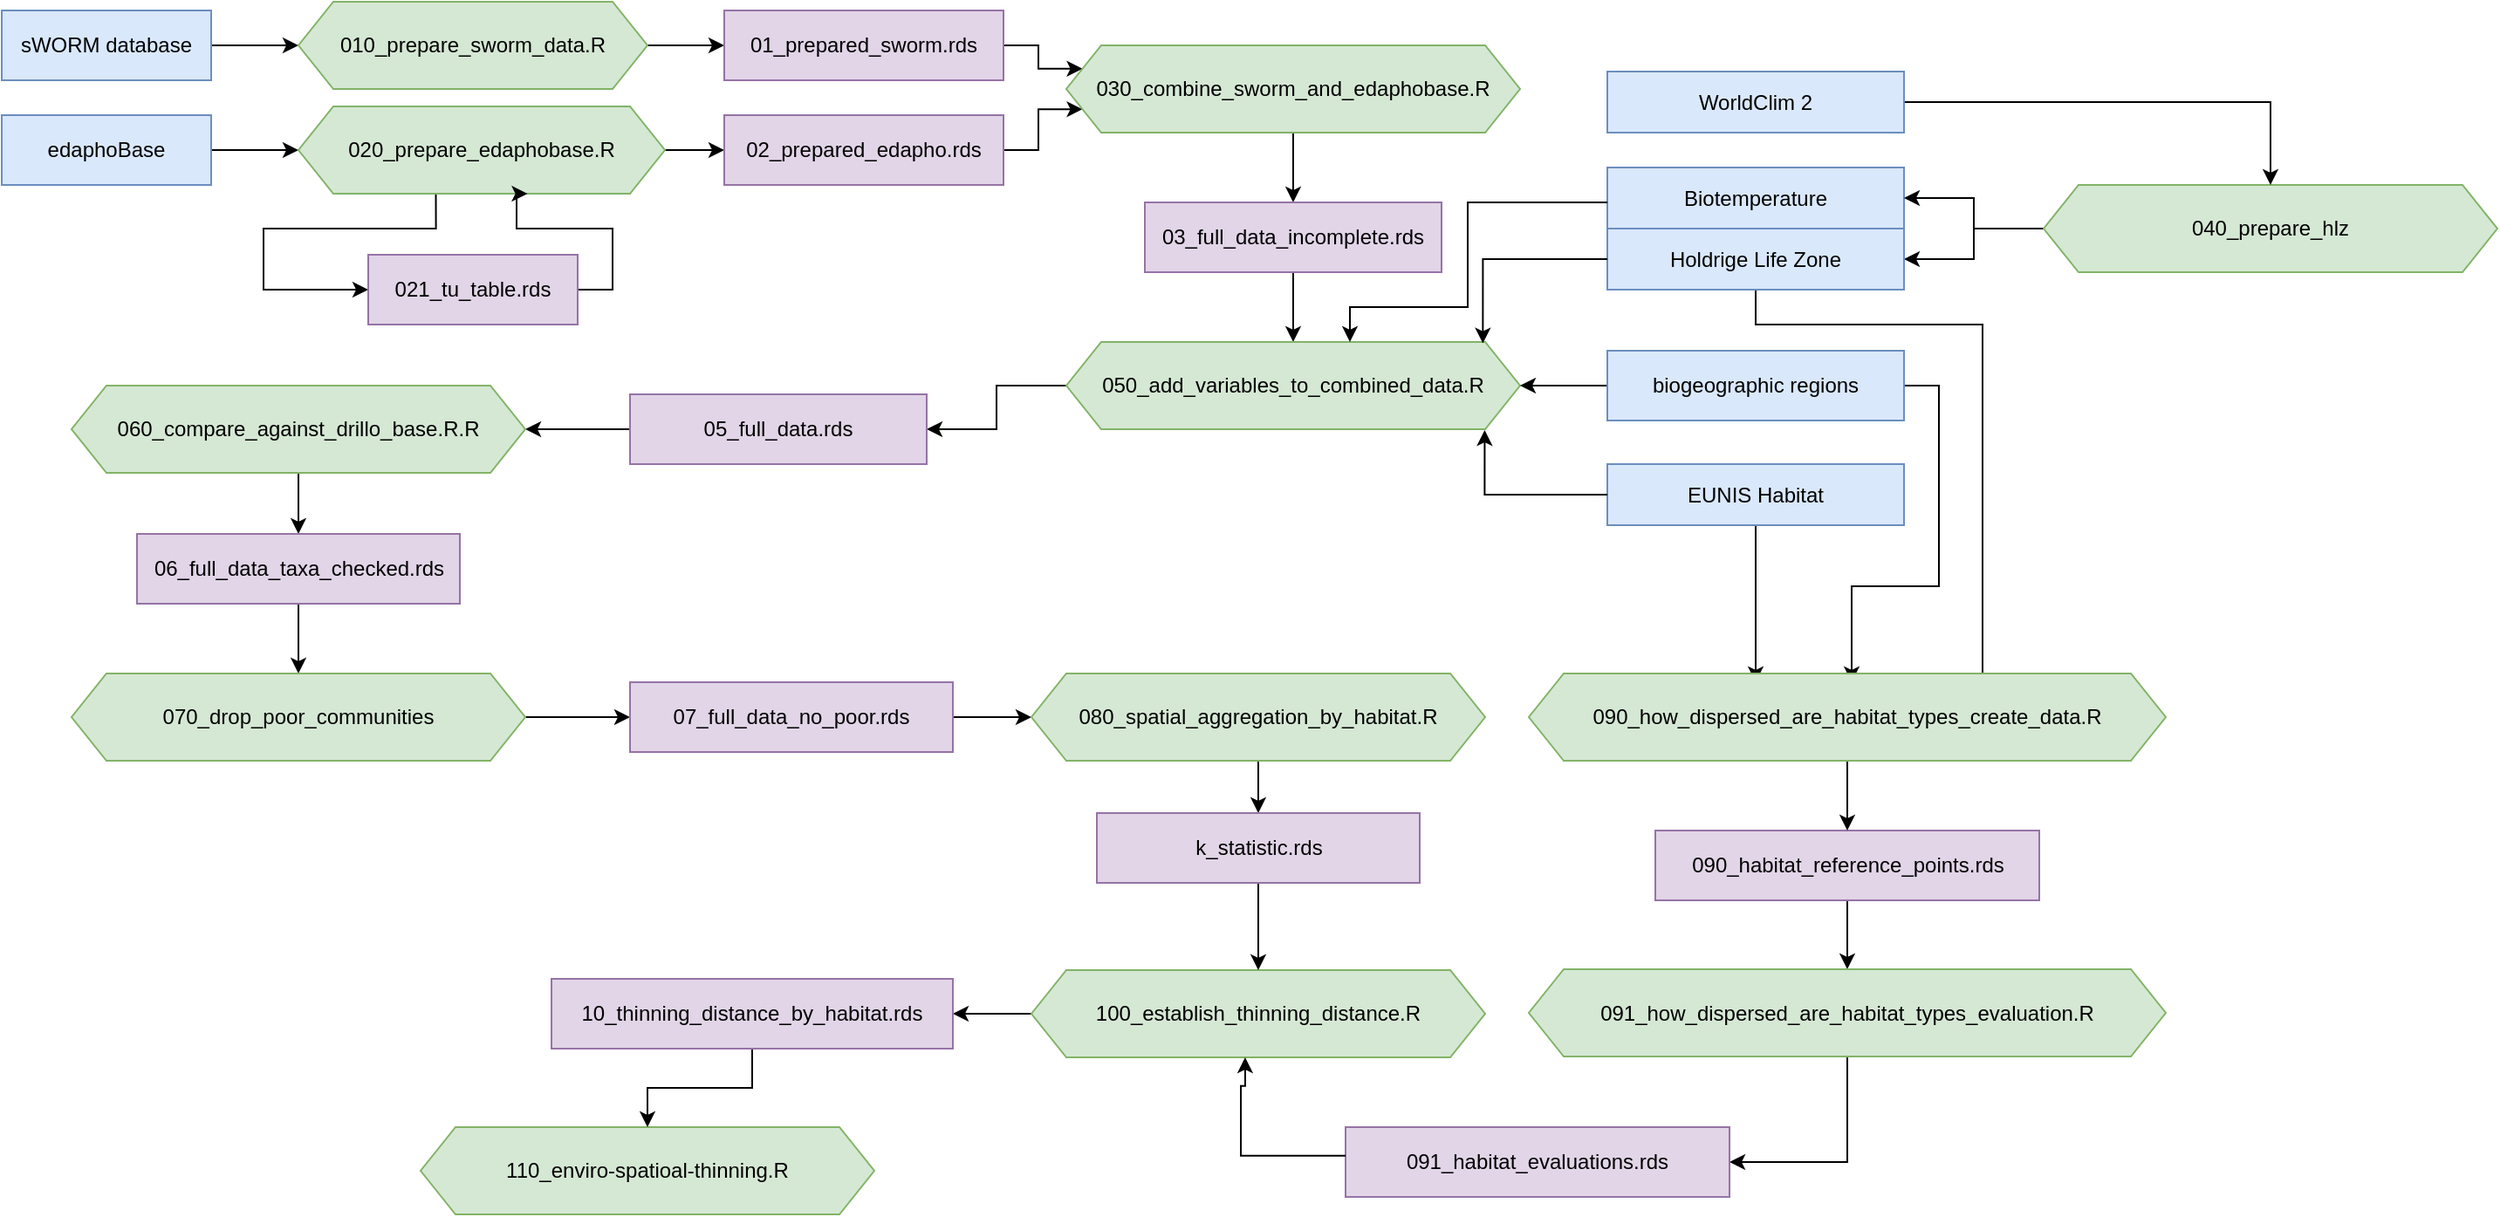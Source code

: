 <mxfile version="22.1.3" type="device">
  <diagram name="Seite-1" id="Vj4PTtajERcnKbdTUnPd">
    <mxGraphModel dx="1912" dy="1032" grid="1" gridSize="10" guides="1" tooltips="1" connect="1" arrows="1" fold="1" page="1" pageScale="1" pageWidth="827" pageHeight="1169" math="0" shadow="0">
      <root>
        <mxCell id="0" />
        <mxCell id="1" parent="0" />
        <mxCell id="HoVDrFk1jRS0_48LXqlh-4" style="edgeStyle=orthogonalEdgeStyle;rounded=0;orthogonalLoop=1;jettySize=auto;html=1;entryX=0;entryY=0.5;entryDx=0;entryDy=0;" edge="1" parent="1" source="HoVDrFk1jRS0_48LXqlh-1" target="HoVDrFk1jRS0_48LXqlh-3">
          <mxGeometry relative="1" as="geometry" />
        </mxCell>
        <mxCell id="HoVDrFk1jRS0_48LXqlh-1" value="&lt;div&gt;sWORM database&lt;/div&gt;" style="rounded=0;whiteSpace=wrap;html=1;fillColor=#dae8fc;strokeColor=#6c8ebf;" vertex="1" parent="1">
          <mxGeometry y="10" width="120" height="40" as="geometry" />
        </mxCell>
        <mxCell id="HoVDrFk1jRS0_48LXqlh-6" style="edgeStyle=orthogonalEdgeStyle;rounded=0;orthogonalLoop=1;jettySize=auto;html=1;entryX=0;entryY=0.5;entryDx=0;entryDy=0;" edge="1" parent="1" source="HoVDrFk1jRS0_48LXqlh-2" target="HoVDrFk1jRS0_48LXqlh-5">
          <mxGeometry relative="1" as="geometry" />
        </mxCell>
        <mxCell id="HoVDrFk1jRS0_48LXqlh-2" value="&lt;div&gt;edaphoBase&lt;/div&gt;" style="rounded=0;whiteSpace=wrap;html=1;fillColor=#dae8fc;strokeColor=#6c8ebf;" vertex="1" parent="1">
          <mxGeometry y="70" width="120" height="40" as="geometry" />
        </mxCell>
        <mxCell id="HoVDrFk1jRS0_48LXqlh-8" style="edgeStyle=orthogonalEdgeStyle;rounded=0;orthogonalLoop=1;jettySize=auto;html=1;entryX=0;entryY=0.5;entryDx=0;entryDy=0;" edge="1" parent="1" source="HoVDrFk1jRS0_48LXqlh-3" target="HoVDrFk1jRS0_48LXqlh-7">
          <mxGeometry relative="1" as="geometry" />
        </mxCell>
        <mxCell id="HoVDrFk1jRS0_48LXqlh-3" value="010_prepare_sworm_data.R" style="shape=hexagon;perimeter=hexagonPerimeter2;whiteSpace=wrap;html=1;fixedSize=1;fillColor=#d5e8d4;strokeColor=#82b366;" vertex="1" parent="1">
          <mxGeometry x="170" y="5" width="200" height="50" as="geometry" />
        </mxCell>
        <mxCell id="HoVDrFk1jRS0_48LXqlh-10" style="edgeStyle=orthogonalEdgeStyle;rounded=0;orthogonalLoop=1;jettySize=auto;html=1;entryX=0;entryY=0.5;entryDx=0;entryDy=0;" edge="1" parent="1" source="HoVDrFk1jRS0_48LXqlh-5" target="HoVDrFk1jRS0_48LXqlh-9">
          <mxGeometry relative="1" as="geometry" />
        </mxCell>
        <mxCell id="HoVDrFk1jRS0_48LXqlh-12" style="edgeStyle=orthogonalEdgeStyle;rounded=0;orthogonalLoop=1;jettySize=auto;html=1;entryX=0;entryY=0.5;entryDx=0;entryDy=0;exitX=0.375;exitY=1;exitDx=0;exitDy=0;" edge="1" parent="1" source="HoVDrFk1jRS0_48LXqlh-5" target="HoVDrFk1jRS0_48LXqlh-11">
          <mxGeometry relative="1" as="geometry" />
        </mxCell>
        <mxCell id="HoVDrFk1jRS0_48LXqlh-5" value="020_prepare_edaphobase.R" style="shape=hexagon;perimeter=hexagonPerimeter2;whiteSpace=wrap;html=1;fixedSize=1;fillColor=#d5e8d4;strokeColor=#82b366;" vertex="1" parent="1">
          <mxGeometry x="170" y="65" width="210" height="50" as="geometry" />
        </mxCell>
        <mxCell id="HoVDrFk1jRS0_48LXqlh-16" style="edgeStyle=orthogonalEdgeStyle;rounded=0;orthogonalLoop=1;jettySize=auto;html=1;entryX=0;entryY=0.25;entryDx=0;entryDy=0;" edge="1" parent="1" source="HoVDrFk1jRS0_48LXqlh-7" target="HoVDrFk1jRS0_48LXqlh-14">
          <mxGeometry relative="1" as="geometry" />
        </mxCell>
        <mxCell id="HoVDrFk1jRS0_48LXqlh-7" value="01_prepared_sworm.rds" style="rounded=0;whiteSpace=wrap;html=1;fillColor=#e1d5e7;strokeColor=#9673a6;" vertex="1" parent="1">
          <mxGeometry x="414" y="10" width="160" height="40" as="geometry" />
        </mxCell>
        <mxCell id="HoVDrFk1jRS0_48LXqlh-17" style="edgeStyle=orthogonalEdgeStyle;rounded=0;orthogonalLoop=1;jettySize=auto;html=1;entryX=0;entryY=0.75;entryDx=0;entryDy=0;" edge="1" parent="1" source="HoVDrFk1jRS0_48LXqlh-9" target="HoVDrFk1jRS0_48LXqlh-14">
          <mxGeometry relative="1" as="geometry" />
        </mxCell>
        <mxCell id="HoVDrFk1jRS0_48LXqlh-9" value="02_prepared_edapho.rds" style="rounded=0;whiteSpace=wrap;html=1;fillColor=#e1d5e7;strokeColor=#9673a6;" vertex="1" parent="1">
          <mxGeometry x="414" y="70" width="160" height="40" as="geometry" />
        </mxCell>
        <mxCell id="HoVDrFk1jRS0_48LXqlh-13" style="edgeStyle=orthogonalEdgeStyle;rounded=0;orthogonalLoop=1;jettySize=auto;html=1;entryX=0.625;entryY=1;entryDx=0;entryDy=0;exitX=1;exitY=0.5;exitDx=0;exitDy=0;" edge="1" parent="1" source="HoVDrFk1jRS0_48LXqlh-11" target="HoVDrFk1jRS0_48LXqlh-5">
          <mxGeometry relative="1" as="geometry">
            <Array as="points">
              <mxPoint x="350" y="170" />
              <mxPoint x="350" y="135" />
              <mxPoint x="295" y="135" />
            </Array>
          </mxGeometry>
        </mxCell>
        <mxCell id="HoVDrFk1jRS0_48LXqlh-11" value="021_tu_table.rds" style="rounded=0;whiteSpace=wrap;html=1;fillColor=#e1d5e7;strokeColor=#9673a6;" vertex="1" parent="1">
          <mxGeometry x="210" y="150" width="120" height="40" as="geometry" />
        </mxCell>
        <mxCell id="HoVDrFk1jRS0_48LXqlh-19" style="edgeStyle=orthogonalEdgeStyle;rounded=0;orthogonalLoop=1;jettySize=auto;html=1;entryX=0.5;entryY=0;entryDx=0;entryDy=0;" edge="1" parent="1" source="HoVDrFk1jRS0_48LXqlh-14" target="HoVDrFk1jRS0_48LXqlh-18">
          <mxGeometry relative="1" as="geometry" />
        </mxCell>
        <mxCell id="HoVDrFk1jRS0_48LXqlh-14" value="030_combine_sworm_and_edaphobase.R" style="shape=hexagon;perimeter=hexagonPerimeter2;whiteSpace=wrap;html=1;fixedSize=1;fillColor=#d5e8d4;strokeColor=#82b366;" vertex="1" parent="1">
          <mxGeometry x="610" y="30" width="260" height="50" as="geometry" />
        </mxCell>
        <mxCell id="HoVDrFk1jRS0_48LXqlh-21" style="edgeStyle=orthogonalEdgeStyle;rounded=0;orthogonalLoop=1;jettySize=auto;html=1;entryX=0.5;entryY=0;entryDx=0;entryDy=0;" edge="1" parent="1" source="HoVDrFk1jRS0_48LXqlh-18" target="HoVDrFk1jRS0_48LXqlh-20">
          <mxGeometry relative="1" as="geometry" />
        </mxCell>
        <mxCell id="HoVDrFk1jRS0_48LXqlh-18" value="03_full_data_incomplete.rds" style="rounded=0;whiteSpace=wrap;html=1;fillColor=#e1d5e7;strokeColor=#9673a6;" vertex="1" parent="1">
          <mxGeometry x="655" y="120" width="170" height="40" as="geometry" />
        </mxCell>
        <mxCell id="HoVDrFk1jRS0_48LXqlh-34" style="edgeStyle=orthogonalEdgeStyle;rounded=0;orthogonalLoop=1;jettySize=auto;html=1;entryX=1;entryY=0.5;entryDx=0;entryDy=0;" edge="1" parent="1" source="HoVDrFk1jRS0_48LXqlh-20" target="HoVDrFk1jRS0_48LXqlh-33">
          <mxGeometry relative="1" as="geometry" />
        </mxCell>
        <mxCell id="HoVDrFk1jRS0_48LXqlh-20" value="050_add_variables_to_combined_data.R" style="shape=hexagon;perimeter=hexagonPerimeter2;whiteSpace=wrap;html=1;fixedSize=1;fillColor=#d5e8d4;strokeColor=#82b366;" vertex="1" parent="1">
          <mxGeometry x="610" y="200" width="260" height="50" as="geometry" />
        </mxCell>
        <mxCell id="HoVDrFk1jRS0_48LXqlh-66" style="edgeStyle=orthogonalEdgeStyle;rounded=0;orthogonalLoop=1;jettySize=auto;html=1;entryX=1;entryY=0.5;entryDx=0;entryDy=0;" edge="1" parent="1" source="HoVDrFk1jRS0_48LXqlh-22" target="HoVDrFk1jRS0_48LXqlh-20">
          <mxGeometry relative="1" as="geometry" />
        </mxCell>
        <mxCell id="HoVDrFk1jRS0_48LXqlh-69" style="edgeStyle=orthogonalEdgeStyle;rounded=0;orthogonalLoop=1;jettySize=auto;html=1;entryX=0.75;entryY=0;entryDx=0;entryDy=0;" edge="1" parent="1" source="HoVDrFk1jRS0_48LXqlh-22">
          <mxGeometry relative="1" as="geometry">
            <mxPoint x="1060" y="395" as="targetPoint" />
            <Array as="points">
              <mxPoint x="1110" y="225" />
              <mxPoint x="1110" y="340" />
              <mxPoint x="1060" y="340" />
            </Array>
          </mxGeometry>
        </mxCell>
        <mxCell id="HoVDrFk1jRS0_48LXqlh-22" value="biogeographic regions" style="rounded=0;whiteSpace=wrap;html=1;fillColor=#dae8fc;strokeColor=#6c8ebf;" vertex="1" parent="1">
          <mxGeometry x="920" y="205" width="170" height="40" as="geometry" />
        </mxCell>
        <mxCell id="HoVDrFk1jRS0_48LXqlh-70" style="edgeStyle=orthogonalEdgeStyle;rounded=0;orthogonalLoop=1;jettySize=auto;html=1;" edge="1" parent="1" source="HoVDrFk1jRS0_48LXqlh-24">
          <mxGeometry relative="1" as="geometry">
            <mxPoint x="1005.0" y="395" as="targetPoint" />
          </mxGeometry>
        </mxCell>
        <mxCell id="HoVDrFk1jRS0_48LXqlh-24" value="EUNIS Habitat" style="rounded=0;whiteSpace=wrap;html=1;fillColor=#dae8fc;strokeColor=#6c8ebf;" vertex="1" parent="1">
          <mxGeometry x="920" y="270" width="170" height="35" as="geometry" />
        </mxCell>
        <mxCell id="HoVDrFk1jRS0_48LXqlh-26" value="Biotemperature" style="rounded=0;whiteSpace=wrap;html=1;fillColor=#dae8fc;strokeColor=#6c8ebf;" vertex="1" parent="1">
          <mxGeometry x="920" y="100" width="170" height="35" as="geometry" />
        </mxCell>
        <mxCell id="HoVDrFk1jRS0_48LXqlh-39" style="edgeStyle=orthogonalEdgeStyle;rounded=0;orthogonalLoop=1;jettySize=auto;html=1;entryX=1;entryY=0.5;entryDx=0;entryDy=0;" edge="1" parent="1" source="HoVDrFk1jRS0_48LXqlh-29" target="HoVDrFk1jRS0_48LXqlh-35">
          <mxGeometry relative="1" as="geometry" />
        </mxCell>
        <mxCell id="HoVDrFk1jRS0_48LXqlh-40" style="edgeStyle=orthogonalEdgeStyle;rounded=0;orthogonalLoop=1;jettySize=auto;html=1;entryX=1;entryY=0.5;entryDx=0;entryDy=0;" edge="1" parent="1" source="HoVDrFk1jRS0_48LXqlh-29" target="HoVDrFk1jRS0_48LXqlh-26">
          <mxGeometry relative="1" as="geometry" />
        </mxCell>
        <mxCell id="HoVDrFk1jRS0_48LXqlh-29" value="&lt;div&gt;040_prepare_hlz&lt;/div&gt;" style="shape=hexagon;perimeter=hexagonPerimeter2;whiteSpace=wrap;html=1;fixedSize=1;fillColor=#d5e8d4;strokeColor=#82b366;" vertex="1" parent="1">
          <mxGeometry x="1170" y="110" width="260" height="50" as="geometry" />
        </mxCell>
        <mxCell id="HoVDrFk1jRS0_48LXqlh-63" style="edgeStyle=orthogonalEdgeStyle;rounded=0;orthogonalLoop=1;jettySize=auto;html=1;" edge="1" parent="1" source="HoVDrFk1jRS0_48LXqlh-31" target="HoVDrFk1jRS0_48LXqlh-29">
          <mxGeometry relative="1" as="geometry" />
        </mxCell>
        <mxCell id="HoVDrFk1jRS0_48LXqlh-31" value="WorldClim 2" style="rounded=0;whiteSpace=wrap;html=1;fillColor=#dae8fc;strokeColor=#6c8ebf;" vertex="1" parent="1">
          <mxGeometry x="920" y="45" width="170" height="35" as="geometry" />
        </mxCell>
        <mxCell id="HoVDrFk1jRS0_48LXqlh-42" style="edgeStyle=orthogonalEdgeStyle;rounded=0;orthogonalLoop=1;jettySize=auto;html=1;entryX=1;entryY=0.5;entryDx=0;entryDy=0;" edge="1" parent="1" source="HoVDrFk1jRS0_48LXqlh-33" target="HoVDrFk1jRS0_48LXqlh-41">
          <mxGeometry relative="1" as="geometry" />
        </mxCell>
        <mxCell id="HoVDrFk1jRS0_48LXqlh-33" value="05_full_data.rds" style="rounded=0;whiteSpace=wrap;html=1;fillColor=#e1d5e7;strokeColor=#9673a6;" vertex="1" parent="1">
          <mxGeometry x="360" y="230" width="170" height="40" as="geometry" />
        </mxCell>
        <mxCell id="HoVDrFk1jRS0_48LXqlh-71" style="edgeStyle=orthogonalEdgeStyle;rounded=0;orthogonalLoop=1;jettySize=auto;html=1;entryX=1;entryY=0.5;entryDx=0;entryDy=0;" edge="1" parent="1" source="HoVDrFk1jRS0_48LXqlh-35">
          <mxGeometry relative="1" as="geometry">
            <mxPoint x="1115" y="415" as="targetPoint" />
            <Array as="points">
              <mxPoint x="1005" y="190" />
              <mxPoint x="1135" y="190" />
              <mxPoint x="1135" y="400" />
            </Array>
          </mxGeometry>
        </mxCell>
        <mxCell id="HoVDrFk1jRS0_48LXqlh-35" value="Holdrige Life Zone" style="rounded=0;whiteSpace=wrap;html=1;fillColor=#dae8fc;strokeColor=#6c8ebf;" vertex="1" parent="1">
          <mxGeometry x="920" y="135" width="170" height="35" as="geometry" />
        </mxCell>
        <mxCell id="HoVDrFk1jRS0_48LXqlh-44" style="edgeStyle=orthogonalEdgeStyle;rounded=0;orthogonalLoop=1;jettySize=auto;html=1;" edge="1" parent="1" source="HoVDrFk1jRS0_48LXqlh-41" target="HoVDrFk1jRS0_48LXqlh-43">
          <mxGeometry relative="1" as="geometry" />
        </mxCell>
        <mxCell id="HoVDrFk1jRS0_48LXqlh-41" value="060_compare_against_drillo_base.R.R" style="shape=hexagon;perimeter=hexagonPerimeter2;whiteSpace=wrap;html=1;fixedSize=1;fillColor=#d5e8d4;strokeColor=#82b366;" vertex="1" parent="1">
          <mxGeometry x="40" y="225" width="260" height="50" as="geometry" />
        </mxCell>
        <mxCell id="HoVDrFk1jRS0_48LXqlh-46" style="edgeStyle=orthogonalEdgeStyle;rounded=0;orthogonalLoop=1;jettySize=auto;html=1;entryX=0.5;entryY=0;entryDx=0;entryDy=0;" edge="1" parent="1" source="HoVDrFk1jRS0_48LXqlh-43" target="HoVDrFk1jRS0_48LXqlh-45">
          <mxGeometry relative="1" as="geometry" />
        </mxCell>
        <mxCell id="HoVDrFk1jRS0_48LXqlh-43" value="06_full_data_taxa_checked.rds" style="rounded=0;whiteSpace=wrap;html=1;fillColor=#e1d5e7;strokeColor=#9673a6;" vertex="1" parent="1">
          <mxGeometry x="77.5" y="310" width="185" height="40" as="geometry" />
        </mxCell>
        <mxCell id="HoVDrFk1jRS0_48LXqlh-48" style="edgeStyle=orthogonalEdgeStyle;rounded=0;orthogonalLoop=1;jettySize=auto;html=1;entryX=0;entryY=0.5;entryDx=0;entryDy=0;" edge="1" parent="1" source="HoVDrFk1jRS0_48LXqlh-45" target="HoVDrFk1jRS0_48LXqlh-47">
          <mxGeometry relative="1" as="geometry" />
        </mxCell>
        <mxCell id="HoVDrFk1jRS0_48LXqlh-45" value="&lt;div&gt;070_drop_poor_communities&lt;/div&gt;" style="shape=hexagon;perimeter=hexagonPerimeter2;whiteSpace=wrap;html=1;fixedSize=1;fillColor=#d5e8d4;strokeColor=#82b366;" vertex="1" parent="1">
          <mxGeometry x="40" y="390" width="260" height="50" as="geometry" />
        </mxCell>
        <mxCell id="HoVDrFk1jRS0_48LXqlh-54" style="edgeStyle=orthogonalEdgeStyle;rounded=0;orthogonalLoop=1;jettySize=auto;html=1;entryX=0;entryY=0.5;entryDx=0;entryDy=0;" edge="1" parent="1" source="HoVDrFk1jRS0_48LXqlh-47" target="HoVDrFk1jRS0_48LXqlh-49">
          <mxGeometry relative="1" as="geometry" />
        </mxCell>
        <mxCell id="HoVDrFk1jRS0_48LXqlh-47" value="07_full_data_no_poor.rds" style="rounded=0;whiteSpace=wrap;html=1;fillColor=#e1d5e7;strokeColor=#9673a6;" vertex="1" parent="1">
          <mxGeometry x="360" y="395" width="185" height="40" as="geometry" />
        </mxCell>
        <mxCell id="HoVDrFk1jRS0_48LXqlh-55" style="edgeStyle=orthogonalEdgeStyle;rounded=0;orthogonalLoop=1;jettySize=auto;html=1;entryX=0.5;entryY=0;entryDx=0;entryDy=0;" edge="1" parent="1" source="HoVDrFk1jRS0_48LXqlh-49" target="HoVDrFk1jRS0_48LXqlh-52">
          <mxGeometry relative="1" as="geometry" />
        </mxCell>
        <mxCell id="HoVDrFk1jRS0_48LXqlh-49" value="080_spatial_aggregation_by_habitat.R" style="shape=hexagon;perimeter=hexagonPerimeter2;whiteSpace=wrap;html=1;fixedSize=1;fillColor=#d5e8d4;strokeColor=#82b366;" vertex="1" parent="1">
          <mxGeometry x="590" y="390" width="260" height="50" as="geometry" />
        </mxCell>
        <mxCell id="HoVDrFk1jRS0_48LXqlh-84" style="edgeStyle=orthogonalEdgeStyle;rounded=0;orthogonalLoop=1;jettySize=auto;html=1;" edge="1" parent="1" source="HoVDrFk1jRS0_48LXqlh-50" target="HoVDrFk1jRS0_48LXqlh-53">
          <mxGeometry relative="1" as="geometry" />
        </mxCell>
        <mxCell id="HoVDrFk1jRS0_48LXqlh-50" value="100_establish_thinning_distance.R" style="shape=hexagon;perimeter=hexagonPerimeter2;whiteSpace=wrap;html=1;fixedSize=1;fillColor=#d5e8d4;strokeColor=#82b366;" vertex="1" parent="1">
          <mxGeometry x="590" y="560" width="260" height="50" as="geometry" />
        </mxCell>
        <mxCell id="HoVDrFk1jRS0_48LXqlh-51" value="110_enviro-spatioal-thinning.R" style="shape=hexagon;perimeter=hexagonPerimeter2;whiteSpace=wrap;html=1;fixedSize=1;fillColor=#d5e8d4;strokeColor=#82b366;" vertex="1" parent="1">
          <mxGeometry x="240" y="650" width="260" height="50" as="geometry" />
        </mxCell>
        <mxCell id="HoVDrFk1jRS0_48LXqlh-57" style="edgeStyle=orthogonalEdgeStyle;rounded=0;orthogonalLoop=1;jettySize=auto;html=1;" edge="1" parent="1" source="HoVDrFk1jRS0_48LXqlh-52" target="HoVDrFk1jRS0_48LXqlh-50">
          <mxGeometry relative="1" as="geometry" />
        </mxCell>
        <mxCell id="HoVDrFk1jRS0_48LXqlh-52" value="k_statistic.rds" style="rounded=0;whiteSpace=wrap;html=1;fillColor=#e1d5e7;strokeColor=#9673a6;" vertex="1" parent="1">
          <mxGeometry x="627.5" y="470" width="185" height="40" as="geometry" />
        </mxCell>
        <mxCell id="HoVDrFk1jRS0_48LXqlh-59" style="edgeStyle=orthogonalEdgeStyle;rounded=0;orthogonalLoop=1;jettySize=auto;html=1;" edge="1" parent="1" source="HoVDrFk1jRS0_48LXqlh-53" target="HoVDrFk1jRS0_48LXqlh-51">
          <mxGeometry relative="1" as="geometry" />
        </mxCell>
        <mxCell id="HoVDrFk1jRS0_48LXqlh-53" value="10_thinning_distance_by_habitat.rds" style="rounded=0;whiteSpace=wrap;html=1;fillColor=#e1d5e7;strokeColor=#9673a6;" vertex="1" parent="1">
          <mxGeometry x="315" y="565" width="230" height="40" as="geometry" />
        </mxCell>
        <mxCell id="HoVDrFk1jRS0_48LXqlh-64" style="edgeStyle=orthogonalEdgeStyle;rounded=0;orthogonalLoop=1;jettySize=auto;html=1;entryX=0.918;entryY=0.016;entryDx=0;entryDy=0;entryPerimeter=0;" edge="1" parent="1" source="HoVDrFk1jRS0_48LXqlh-35" target="HoVDrFk1jRS0_48LXqlh-20">
          <mxGeometry relative="1" as="geometry" />
        </mxCell>
        <mxCell id="HoVDrFk1jRS0_48LXqlh-65" style="edgeStyle=orthogonalEdgeStyle;rounded=0;orthogonalLoop=1;jettySize=auto;html=1;entryX=0.625;entryY=0;entryDx=0;entryDy=0;" edge="1" parent="1" source="HoVDrFk1jRS0_48LXqlh-26" target="HoVDrFk1jRS0_48LXqlh-20">
          <mxGeometry relative="1" as="geometry">
            <Array as="points">
              <mxPoint x="840" y="120" />
              <mxPoint x="840" y="180" />
              <mxPoint x="773" y="180" />
            </Array>
          </mxGeometry>
        </mxCell>
        <mxCell id="HoVDrFk1jRS0_48LXqlh-67" style="edgeStyle=orthogonalEdgeStyle;rounded=0;orthogonalLoop=1;jettySize=auto;html=1;entryX=0.922;entryY=1.01;entryDx=0;entryDy=0;entryPerimeter=0;" edge="1" parent="1" source="HoVDrFk1jRS0_48LXqlh-24" target="HoVDrFk1jRS0_48LXqlh-20">
          <mxGeometry relative="1" as="geometry" />
        </mxCell>
        <mxCell id="HoVDrFk1jRS0_48LXqlh-77" style="edgeStyle=orthogonalEdgeStyle;rounded=0;orthogonalLoop=1;jettySize=auto;html=1;entryX=0.5;entryY=0;entryDx=0;entryDy=0;" edge="1" parent="1" source="HoVDrFk1jRS0_48LXqlh-73" target="HoVDrFk1jRS0_48LXqlh-76">
          <mxGeometry relative="1" as="geometry" />
        </mxCell>
        <mxCell id="HoVDrFk1jRS0_48LXqlh-73" value="090_habitat_reference_points.rds" style="rounded=0;whiteSpace=wrap;html=1;fillColor=#e1d5e7;strokeColor=#9673a6;" vertex="1" parent="1">
          <mxGeometry x="947.5" y="480" width="220" height="40" as="geometry" />
        </mxCell>
        <mxCell id="HoVDrFk1jRS0_48LXqlh-75" style="edgeStyle=orthogonalEdgeStyle;rounded=0;orthogonalLoop=1;jettySize=auto;html=1;entryX=0.5;entryY=0;entryDx=0;entryDy=0;" edge="1" parent="1" source="HoVDrFk1jRS0_48LXqlh-74" target="HoVDrFk1jRS0_48LXqlh-73">
          <mxGeometry relative="1" as="geometry" />
        </mxCell>
        <mxCell id="HoVDrFk1jRS0_48LXqlh-74" value="090_how_dispersed_are_habitat_types_create_data.R" style="shape=hexagon;perimeter=hexagonPerimeter2;whiteSpace=wrap;html=1;fixedSize=1;fillColor=#d5e8d4;strokeColor=#82b366;" vertex="1" parent="1">
          <mxGeometry x="875" y="390" width="365" height="50" as="geometry" />
        </mxCell>
        <mxCell id="HoVDrFk1jRS0_48LXqlh-82" style="edgeStyle=orthogonalEdgeStyle;rounded=0;orthogonalLoop=1;jettySize=auto;html=1;entryX=1;entryY=0.5;entryDx=0;entryDy=0;" edge="1" parent="1" source="HoVDrFk1jRS0_48LXqlh-76" target="HoVDrFk1jRS0_48LXqlh-79">
          <mxGeometry relative="1" as="geometry" />
        </mxCell>
        <mxCell id="HoVDrFk1jRS0_48LXqlh-76" value="091_how_dispersed_are_habitat_types_evaluation.R" style="shape=hexagon;perimeter=hexagonPerimeter2;whiteSpace=wrap;html=1;fixedSize=1;fillColor=#d5e8d4;strokeColor=#82b366;" vertex="1" parent="1">
          <mxGeometry x="875" y="559.5" width="365" height="50" as="geometry" />
        </mxCell>
        <mxCell id="HoVDrFk1jRS0_48LXqlh-79" value="091_habitat_evaluations.rds" style="rounded=0;whiteSpace=wrap;html=1;fillColor=#e1d5e7;strokeColor=#9673a6;" vertex="1" parent="1">
          <mxGeometry x="770" y="650" width="220" height="40" as="geometry" />
        </mxCell>
        <mxCell id="HoVDrFk1jRS0_48LXqlh-83" style="edgeStyle=orthogonalEdgeStyle;rounded=0;orthogonalLoop=1;jettySize=auto;html=1;entryX=0.471;entryY=1.072;entryDx=0;entryDy=0;entryPerimeter=0;" edge="1" parent="1">
          <mxGeometry relative="1" as="geometry">
            <mxPoint x="770" y="666.4" as="sourcePoint" />
            <mxPoint x="712.46" y="610" as="targetPoint" />
            <Array as="points">
              <mxPoint x="710" y="666.4" />
              <mxPoint x="710" y="626.4" />
              <mxPoint x="713" y="626.4" />
            </Array>
          </mxGeometry>
        </mxCell>
      </root>
    </mxGraphModel>
  </diagram>
</mxfile>

